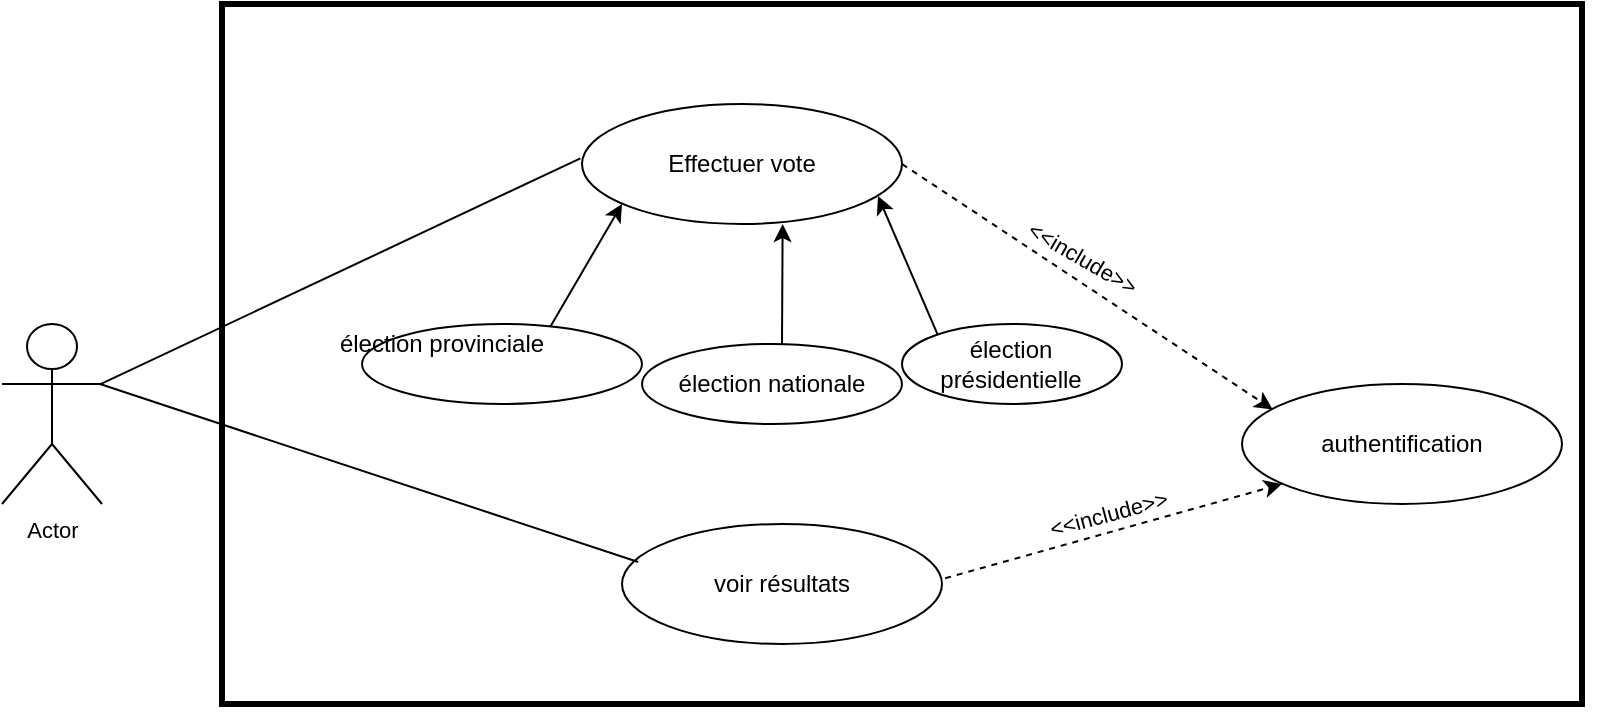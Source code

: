 <mxfile version="13.9.9" type="device"><diagram id="uHhBvuN4_AusISWuorSY" name="Page-1"><mxGraphModel dx="1095" dy="492" grid="1" gridSize="10" guides="1" tooltips="1" connect="1" arrows="1" fold="1" page="1" pageScale="1" pageWidth="1100" pageHeight="850" math="0" shadow="0"><root><mxCell id="0"/><mxCell id="1" parent="0"/><mxCell id="nRTDBRePK_IBU7eHAtSt-44" value="" style="rounded=0;whiteSpace=wrap;html=1;fontSize=11;fillColor=none;strokeWidth=3;" vertex="1" parent="1"><mxGeometry x="350" y="150" width="680" height="350" as="geometry"/></mxCell><mxCell id="nRTDBRePK_IBU7eHAtSt-1" value="Actor" style="shape=umlActor;verticalLabelPosition=bottom;verticalAlign=top;html=1;outlineConnect=0;fontSize=11;" vertex="1" parent="1"><mxGeometry x="240" y="310" width="50" height="90" as="geometry"/></mxCell><mxCell id="nRTDBRePK_IBU7eHAtSt-4" value="" style="group" vertex="1" connectable="0" parent="1"><mxGeometry x="530" y="200" width="160" height="60" as="geometry"/></mxCell><mxCell id="nRTDBRePK_IBU7eHAtSt-5" value="" style="ellipse;whiteSpace=wrap;html=1;" vertex="1" parent="nRTDBRePK_IBU7eHAtSt-4"><mxGeometry width="160" height="60" as="geometry"/></mxCell><mxCell id="nRTDBRePK_IBU7eHAtSt-6" value="Effectuer vote" style="text;html=1;strokeColor=none;fillColor=none;align=center;verticalAlign=middle;whiteSpace=wrap;rounded=0;" vertex="1" parent="nRTDBRePK_IBU7eHAtSt-4"><mxGeometry x="15" y="20" width="130" height="20" as="geometry"/></mxCell><mxCell id="nRTDBRePK_IBU7eHAtSt-20" value="" style="group" vertex="1" connectable="0" parent="1"><mxGeometry x="390" y="300" width="660" height="200" as="geometry"/></mxCell><mxCell id="nRTDBRePK_IBU7eHAtSt-21" value="" style="ellipse;whiteSpace=wrap;html=1;" vertex="1" parent="nRTDBRePK_IBU7eHAtSt-20"><mxGeometry x="30" y="10" width="140" height="40" as="geometry"/></mxCell><mxCell id="nRTDBRePK_IBU7eHAtSt-22" value="élection provinciale" style="text;html=1;strokeColor=none;fillColor=none;align=center;verticalAlign=middle;whiteSpace=wrap;rounded=0;" vertex="1" parent="nRTDBRePK_IBU7eHAtSt-20"><mxGeometry x="13.125" y="13.333" width="113.75" height="13.333" as="geometry"/></mxCell><mxCell id="nRTDBRePK_IBU7eHAtSt-23" value="" style="group" vertex="1" connectable="0" parent="1"><mxGeometry x="560" y="320" width="130" height="40" as="geometry"/></mxCell><mxCell id="nRTDBRePK_IBU7eHAtSt-24" value="" style="ellipse;whiteSpace=wrap;html=1;" vertex="1" parent="nRTDBRePK_IBU7eHAtSt-23"><mxGeometry width="130" height="40" as="geometry"/></mxCell><mxCell id="nRTDBRePK_IBU7eHAtSt-25" value="élection nationale" style="text;html=1;strokeColor=none;fillColor=none;align=center;verticalAlign=middle;whiteSpace=wrap;rounded=0;" vertex="1" parent="nRTDBRePK_IBU7eHAtSt-23"><mxGeometry x="12.188" y="13.333" width="105.625" height="13.333" as="geometry"/></mxCell><mxCell id="nRTDBRePK_IBU7eHAtSt-26" value="" style="group" vertex="1" connectable="0" parent="1"><mxGeometry x="690" y="310" width="350" height="195" as="geometry"/></mxCell><mxCell id="nRTDBRePK_IBU7eHAtSt-27" value="" style="ellipse;whiteSpace=wrap;html=1;" vertex="1" parent="nRTDBRePK_IBU7eHAtSt-26"><mxGeometry width="110" height="40" as="geometry"/></mxCell><mxCell id="nRTDBRePK_IBU7eHAtSt-28" value="élection présidentielle" style="text;html=1;strokeColor=none;fillColor=none;align=center;verticalAlign=middle;whiteSpace=wrap;rounded=0;" vertex="1" parent="nRTDBRePK_IBU7eHAtSt-26"><mxGeometry x="10.312" y="13.333" width="89.375" height="13.333" as="geometry"/></mxCell><mxCell id="nRTDBRePK_IBU7eHAtSt-29" value="" style="endArrow=classic;html=1;fontSize=11;exitX=0.673;exitY=0.03;exitDx=0;exitDy=0;exitPerimeter=0;" edge="1" parent="1" source="nRTDBRePK_IBU7eHAtSt-21"><mxGeometry width="50" height="50" relative="1" as="geometry"><mxPoint x="500" y="300" as="sourcePoint"/><mxPoint x="550" y="250" as="targetPoint"/></mxGeometry></mxCell><mxCell id="nRTDBRePK_IBU7eHAtSt-30" value="" style="endArrow=classic;html=1;fontSize=11;" edge="1" parent="1"><mxGeometry width="50" height="50" relative="1" as="geometry"><mxPoint x="630" y="320" as="sourcePoint"/><mxPoint x="630.32" y="260" as="targetPoint"/></mxGeometry></mxCell><mxCell id="nRTDBRePK_IBU7eHAtSt-31" value="" style="endArrow=classic;html=1;fontSize=11;entryX=0.925;entryY=0.767;entryDx=0;entryDy=0;entryPerimeter=0;exitX=0.162;exitY=0.133;exitDx=0;exitDy=0;exitPerimeter=0;" edge="1" parent="1" source="nRTDBRePK_IBU7eHAtSt-27"><mxGeometry width="50" height="50" relative="1" as="geometry"><mxPoint x="708.59" y="312.16" as="sourcePoint"/><mxPoint x="678" y="246.02" as="targetPoint"/></mxGeometry></mxCell><mxCell id="nRTDBRePK_IBU7eHAtSt-32" value="" style="endArrow=classic;html=1;fontSize=11;exitX=1;exitY=0.5;exitDx=0;exitDy=0;dashed=1;entryX=0.096;entryY=0.212;entryDx=0;entryDy=0;entryPerimeter=0;" edge="1" parent="1" source="nRTDBRePK_IBU7eHAtSt-5" target="nRTDBRePK_IBU7eHAtSt-36"><mxGeometry width="50" height="50" relative="1" as="geometry"><mxPoint x="740" y="270" as="sourcePoint"/><mxPoint x="810" y="230" as="targetPoint"/></mxGeometry></mxCell><mxCell id="nRTDBRePK_IBU7eHAtSt-33" value="&amp;lt;&amp;lt;include&amp;gt;&amp;gt;" style="edgeLabel;html=1;align=center;verticalAlign=middle;resizable=0;points=[];fontSize=11;rotation=30;" vertex="1" connectable="0" parent="nRTDBRePK_IBU7eHAtSt-32"><mxGeometry x="-0.106" y="-2" relative="1" as="geometry"><mxPoint x="8.33" y="-10" as="offset"/></mxGeometry></mxCell><mxCell id="nRTDBRePK_IBU7eHAtSt-35" value="" style="group" vertex="1" connectable="0" parent="1"><mxGeometry x="860" y="340" width="160" height="60" as="geometry"/></mxCell><mxCell id="nRTDBRePK_IBU7eHAtSt-36" value="" style="ellipse;whiteSpace=wrap;html=1;" vertex="1" parent="nRTDBRePK_IBU7eHAtSt-35"><mxGeometry width="160" height="60" as="geometry"/></mxCell><mxCell id="nRTDBRePK_IBU7eHAtSt-37" value="authentification" style="text;html=1;strokeColor=none;fillColor=none;align=center;verticalAlign=middle;whiteSpace=wrap;rounded=0;" vertex="1" parent="nRTDBRePK_IBU7eHAtSt-35"><mxGeometry x="15" y="20" width="130" height="20" as="geometry"/></mxCell><mxCell id="nRTDBRePK_IBU7eHAtSt-38" value="" style="group" vertex="1" connectable="0" parent="1"><mxGeometry x="550" y="410" width="160" height="60" as="geometry"/></mxCell><mxCell id="nRTDBRePK_IBU7eHAtSt-39" value="" style="ellipse;whiteSpace=wrap;html=1;" vertex="1" parent="nRTDBRePK_IBU7eHAtSt-38"><mxGeometry width="160" height="60" as="geometry"/></mxCell><mxCell id="nRTDBRePK_IBU7eHAtSt-40" value="voir résultats" style="text;html=1;strokeColor=none;fillColor=none;align=center;verticalAlign=middle;whiteSpace=wrap;rounded=0;" vertex="1" parent="nRTDBRePK_IBU7eHAtSt-38"><mxGeometry x="15" y="20" width="130" height="20" as="geometry"/></mxCell><mxCell id="nRTDBRePK_IBU7eHAtSt-41" value="" style="endArrow=classic;html=1;fontSize=11;exitX=1.01;exitY=0.452;exitDx=0;exitDy=0;dashed=1;exitPerimeter=0;" edge="1" parent="1" source="nRTDBRePK_IBU7eHAtSt-39"><mxGeometry width="50" height="50" relative="1" as="geometry"><mxPoint x="750" y="440" as="sourcePoint"/><mxPoint x="880" y="390" as="targetPoint"/></mxGeometry></mxCell><mxCell id="nRTDBRePK_IBU7eHAtSt-42" value="&amp;lt;&amp;lt;include&amp;gt;&amp;gt;" style="edgeLabel;html=1;align=center;verticalAlign=middle;resizable=0;points=[];fontSize=11;rotation=-15;" vertex="1" connectable="0" parent="nRTDBRePK_IBU7eHAtSt-41"><mxGeometry x="-0.106" y="-2" relative="1" as="geometry"><mxPoint x="5.33" y="-13" as="offset"/></mxGeometry></mxCell><mxCell id="nRTDBRePK_IBU7eHAtSt-46" value="" style="endArrow=none;html=1;fontSize=11;entryX=0.265;entryY=0.229;entryDx=0;entryDy=0;entryPerimeter=0;" edge="1" parent="1"><mxGeometry width="50" height="50" relative="1" as="geometry"><mxPoint x="289" y="340.231" as="sourcePoint"/><mxPoint x="529.2" y="227.15" as="targetPoint"/></mxGeometry></mxCell><mxCell id="nRTDBRePK_IBU7eHAtSt-47" value="" style="endArrow=none;html=1;fontSize=11;entryX=0.309;entryY=0.8;entryDx=0;entryDy=0;entryPerimeter=0;exitX=1;exitY=0.333;exitDx=0;exitDy=0;exitPerimeter=0;" edge="1" parent="1"><mxGeometry width="50" height="50" relative="1" as="geometry"><mxPoint x="289" y="340" as="sourcePoint"/><mxPoint x="558.12" y="429.0" as="targetPoint"/></mxGeometry></mxCell></root></mxGraphModel></diagram></mxfile>